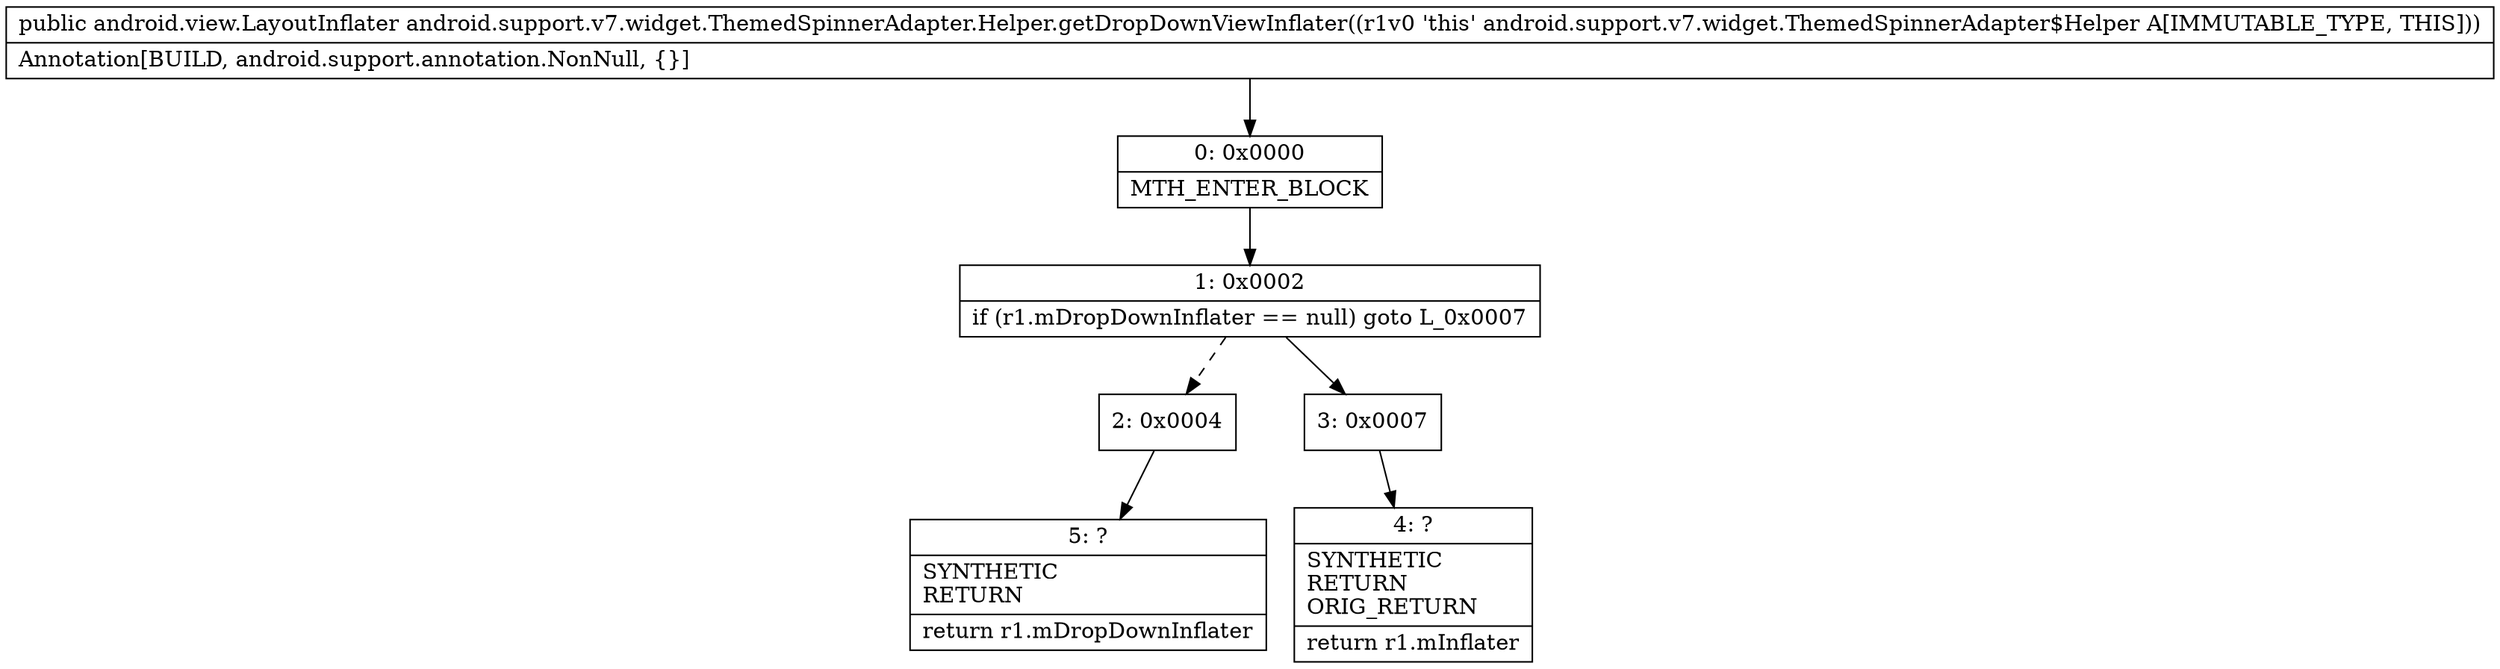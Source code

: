 digraph "CFG forandroid.support.v7.widget.ThemedSpinnerAdapter.Helper.getDropDownViewInflater()Landroid\/view\/LayoutInflater;" {
Node_0 [shape=record,label="{0\:\ 0x0000|MTH_ENTER_BLOCK\l}"];
Node_1 [shape=record,label="{1\:\ 0x0002|if (r1.mDropDownInflater == null) goto L_0x0007\l}"];
Node_2 [shape=record,label="{2\:\ 0x0004}"];
Node_3 [shape=record,label="{3\:\ 0x0007}"];
Node_4 [shape=record,label="{4\:\ ?|SYNTHETIC\lRETURN\lORIG_RETURN\l|return r1.mInflater\l}"];
Node_5 [shape=record,label="{5\:\ ?|SYNTHETIC\lRETURN\l|return r1.mDropDownInflater\l}"];
MethodNode[shape=record,label="{public android.view.LayoutInflater android.support.v7.widget.ThemedSpinnerAdapter.Helper.getDropDownViewInflater((r1v0 'this' android.support.v7.widget.ThemedSpinnerAdapter$Helper A[IMMUTABLE_TYPE, THIS]))  | Annotation[BUILD, android.support.annotation.NonNull, \{\}]\l}"];
MethodNode -> Node_0;
Node_0 -> Node_1;
Node_1 -> Node_2[style=dashed];
Node_1 -> Node_3;
Node_2 -> Node_5;
Node_3 -> Node_4;
}

